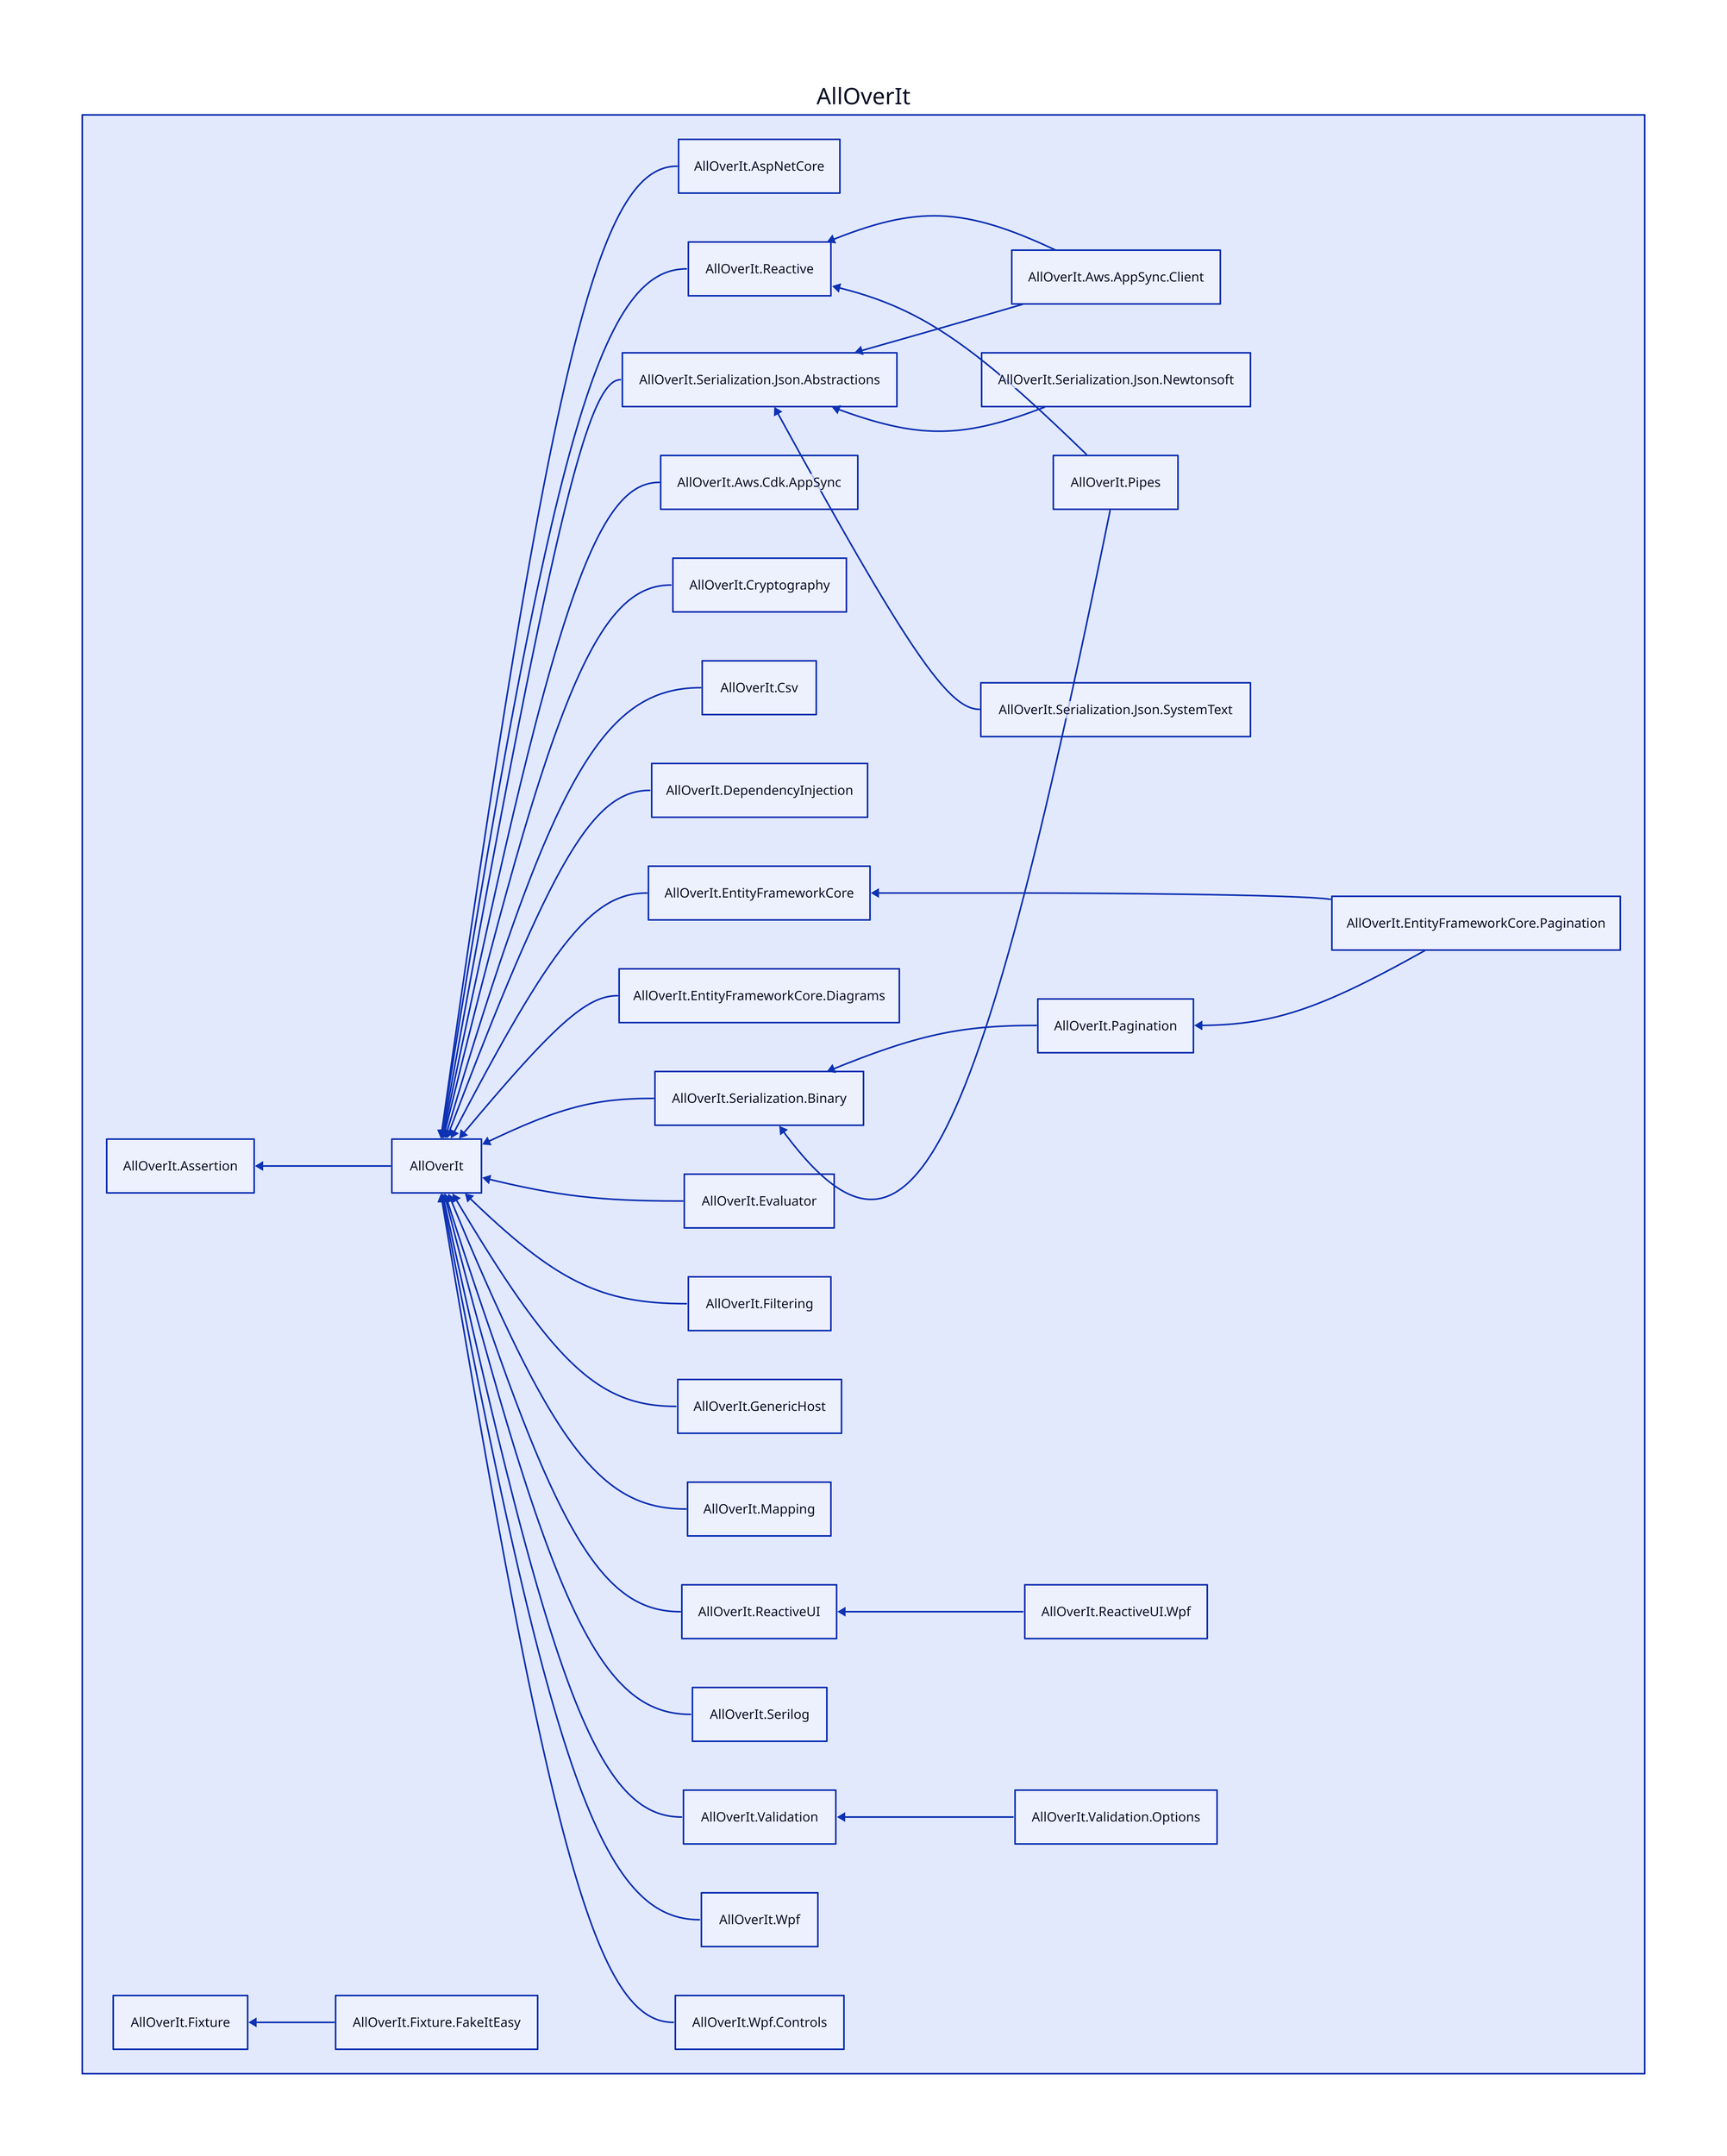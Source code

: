 direction: left

aoi: AllOverIt
aoi.alloverit: AllOverIt
aoi.alloverit-assertion: AllOverIt.Assertion
aoi.alloverit-assertion <- aoi.alloverit
aoi.alloverit-aspnetcore: AllOverIt.AspNetCore
aoi.alloverit <- aoi.alloverit-aspnetcore
aoi.alloverit-aws-appsync-client: AllOverIt.Aws.AppSync.Client
aoi.alloverit-reactive: AllOverIt.Reactive
aoi.alloverit <- aoi.alloverit-reactive
aoi.alloverit-reactive <- aoi.alloverit-aws-appsync-client
aoi.alloverit-serialization-json-abstractions: AllOverIt.Serialization.Json.Abstractions
aoi.alloverit <- aoi.alloverit-serialization-json-abstractions
aoi.alloverit-serialization-json-abstractions <- aoi.alloverit-aws-appsync-client
aoi.alloverit-aws-cdk-appsync: AllOverIt.Aws.Cdk.AppSync
aoi.alloverit <- aoi.alloverit-aws-cdk-appsync
aoi.alloverit-cryptography: AllOverIt.Cryptography
aoi.alloverit <- aoi.alloverit-cryptography
aoi.alloverit-csv: AllOverIt.Csv
aoi.alloverit <- aoi.alloverit-csv
aoi.alloverit-dependencyinjection: AllOverIt.DependencyInjection
aoi.alloverit <- aoi.alloverit-dependencyinjection
aoi.alloverit-entityframeworkcore: AllOverIt.EntityFrameworkCore
aoi.alloverit <- aoi.alloverit-entityframeworkcore
aoi.alloverit-entityframeworkcore-diagrams: AllOverIt.EntityFrameworkCore.Diagrams
aoi.alloverit <- aoi.alloverit-entityframeworkcore-diagrams
aoi.alloverit-entityframeworkcore-pagination: AllOverIt.EntityFrameworkCore.Pagination
aoi.alloverit-entityframeworkcore <- aoi.alloverit-entityframeworkcore-pagination
aoi.alloverit-pagination: AllOverIt.Pagination
aoi.alloverit-serialization-binary: AllOverIt.Serialization.Binary
aoi.alloverit <- aoi.alloverit-serialization-binary
aoi.alloverit-serialization-binary <- aoi.alloverit-pagination
aoi.alloverit-pagination <- aoi.alloverit-entityframeworkcore-pagination
aoi.alloverit-evaluator: AllOverIt.Evaluator
aoi.alloverit <- aoi.alloverit-evaluator
aoi.alloverit-filtering: AllOverIt.Filtering
aoi.alloverit <- aoi.alloverit-filtering
aoi.alloverit-fixture: AllOverIt.Fixture
aoi.alloverit-fixture-fakeiteasy: AllOverIt.Fixture.FakeItEasy
aoi.alloverit-fixture <- aoi.alloverit-fixture-fakeiteasy
aoi.alloverit-generichost: AllOverIt.GenericHost
aoi.alloverit <- aoi.alloverit-generichost
aoi.alloverit-mapping: AllOverIt.Mapping
aoi.alloverit <- aoi.alloverit-mapping
aoi.alloverit-pipes: AllOverIt.Pipes
aoi.alloverit-serialization-binary <- aoi.alloverit-pipes
aoi.alloverit-reactive <- aoi.alloverit-pipes
aoi.alloverit-reactiveui: AllOverIt.ReactiveUI
aoi.alloverit <- aoi.alloverit-reactiveui
aoi.alloverit-reactiveui-wpf: AllOverIt.ReactiveUI.Wpf
aoi.alloverit-reactiveui <- aoi.alloverit-reactiveui-wpf
aoi.alloverit-serialization-json-newtonsoft: AllOverIt.Serialization.Json.Newtonsoft
aoi.alloverit-serialization-json-abstractions <- aoi.alloverit-serialization-json-newtonsoft
aoi.alloverit-serialization-json-systemtext: AllOverIt.Serialization.Json.SystemText
aoi.alloverit-serialization-json-abstractions <- aoi.alloverit-serialization-json-systemtext
aoi.alloverit-serilog: AllOverIt.Serilog
aoi.alloverit <- aoi.alloverit-serilog
aoi.alloverit-validation: AllOverIt.Validation
aoi.alloverit <- aoi.alloverit-validation
aoi.alloverit-validation-options: AllOverIt.Validation.Options
aoi.alloverit-validation <- aoi.alloverit-validation-options
aoi.alloverit-wpf: AllOverIt.Wpf
aoi.alloverit <- aoi.alloverit-wpf
aoi.alloverit-wpf-controls: AllOverIt.Wpf.Controls
aoi.alloverit <- aoi.alloverit-wpf-controls

